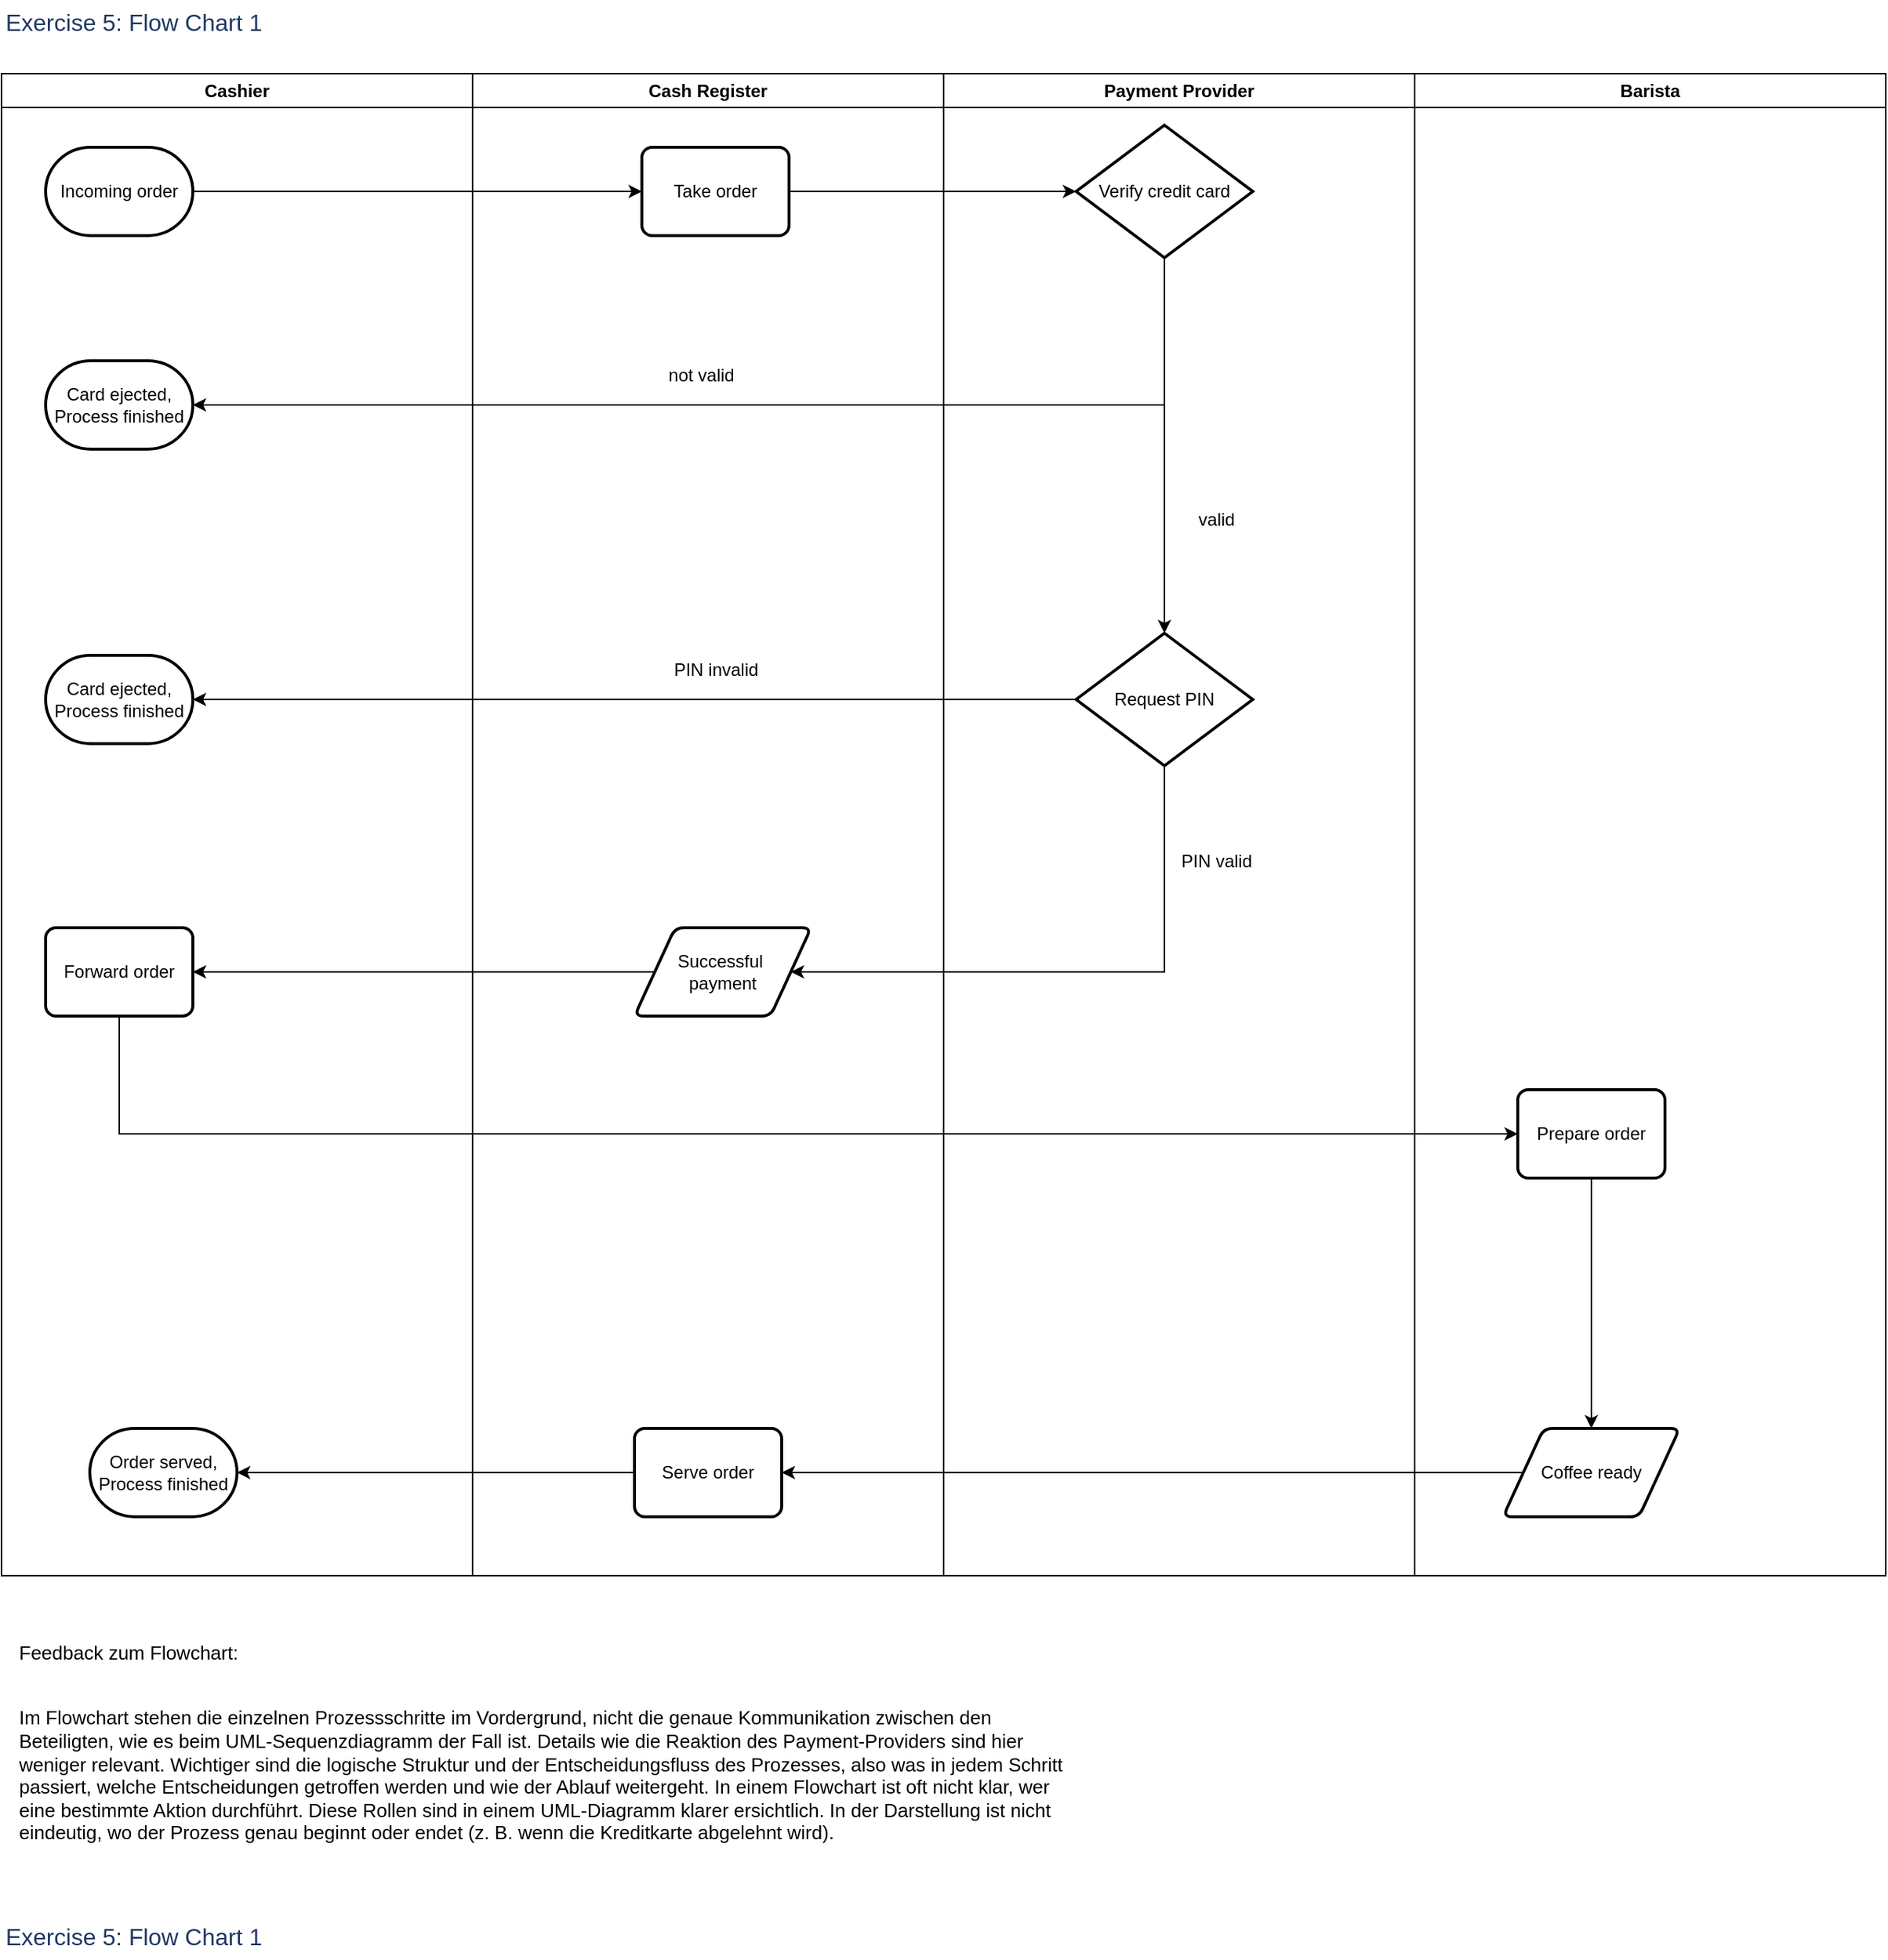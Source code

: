 <mxfile version="27.0.2">
  <diagram id="6a731a19-8d31-9384-78a2-239565b7b9f0" name="Page-1">
    <mxGraphModel dx="1148" dy="689" grid="1" gridSize="10" guides="1" tooltips="1" connect="1" arrows="1" fold="1" page="1" pageScale="1" pageWidth="1169" pageHeight="827" background="none" math="0" shadow="0">
      <root>
        <mxCell id="0" />
        <mxCell id="1" parent="0" />
        <mxCell id="QMoyi2XgnDFTkMKc4ycw-55" value="Cashier" style="swimlane;whiteSpace=wrap;html=1;" parent="1" vertex="1">
          <mxGeometry x="50" y="70" width="320" height="1020" as="geometry" />
        </mxCell>
        <mxCell id="v3eB7rThs6Ld6x55L0U5-2" value="Incoming order" style="strokeWidth=2;html=1;shape=mxgraph.flowchart.terminator;whiteSpace=wrap;" parent="QMoyi2XgnDFTkMKc4ycw-55" vertex="1">
          <mxGeometry x="30" y="50" width="100" height="60" as="geometry" />
        </mxCell>
        <mxCell id="4QQTCDZb-o6krKUZrpmz-16" value="Card ejected, Process finished" style="strokeWidth=2;html=1;shape=mxgraph.flowchart.terminator;whiteSpace=wrap;" vertex="1" parent="QMoyi2XgnDFTkMKc4ycw-55">
          <mxGeometry x="30" y="195" width="100" height="60" as="geometry" />
        </mxCell>
        <mxCell id="4QQTCDZb-o6krKUZrpmz-17" value="Card ejected, Process finished" style="strokeWidth=2;html=1;shape=mxgraph.flowchart.terminator;whiteSpace=wrap;" vertex="1" parent="QMoyi2XgnDFTkMKc4ycw-55">
          <mxGeometry x="30" y="395" width="100" height="60" as="geometry" />
        </mxCell>
        <mxCell id="4QQTCDZb-o6krKUZrpmz-18" value="Order served, Process finished" style="strokeWidth=2;html=1;shape=mxgraph.flowchart.terminator;whiteSpace=wrap;" vertex="1" parent="QMoyi2XgnDFTkMKc4ycw-55">
          <mxGeometry x="60" y="920" width="100" height="60" as="geometry" />
        </mxCell>
        <mxCell id="4QQTCDZb-o6krKUZrpmz-20" value="Forward order" style="rounded=1;whiteSpace=wrap;html=1;absoluteArcSize=1;arcSize=14;strokeWidth=2;" vertex="1" parent="QMoyi2XgnDFTkMKc4ycw-55">
          <mxGeometry x="30" y="580" width="100" height="60" as="geometry" />
        </mxCell>
        <mxCell id="QMoyi2XgnDFTkMKc4ycw-56" value="Cash Register" style="swimlane;whiteSpace=wrap;html=1;" parent="1" vertex="1">
          <mxGeometry x="370" y="70" width="320" height="1020" as="geometry" />
        </mxCell>
        <mxCell id="v3eB7rThs6Ld6x55L0U5-4" value="Take order" style="rounded=1;whiteSpace=wrap;html=1;absoluteArcSize=1;arcSize=14;strokeWidth=2;" parent="QMoyi2XgnDFTkMKc4ycw-56" vertex="1">
          <mxGeometry x="115" y="50" width="100" height="60" as="geometry" />
        </mxCell>
        <mxCell id="4QQTCDZb-o6krKUZrpmz-3" value="not valid" style="text;html=1;align=center;verticalAlign=middle;resizable=0;points=[];autosize=1;strokeColor=none;fillColor=none;" vertex="1" parent="QMoyi2XgnDFTkMKc4ycw-56">
          <mxGeometry x="120" y="190" width="70" height="30" as="geometry" />
        </mxCell>
        <mxCell id="4QQTCDZb-o6krKUZrpmz-8" value="PIN invalid" style="text;html=1;align=center;verticalAlign=middle;resizable=0;points=[];autosize=1;strokeColor=none;fillColor=none;" vertex="1" parent="QMoyi2XgnDFTkMKc4ycw-56">
          <mxGeometry x="125" y="390" width="80" height="30" as="geometry" />
        </mxCell>
        <mxCell id="4QQTCDZb-o6krKUZrpmz-19" value="Successful&amp;nbsp;&lt;div&gt;payment&lt;/div&gt;" style="shape=parallelogram;html=1;strokeWidth=2;perimeter=parallelogramPerimeter;whiteSpace=wrap;rounded=1;arcSize=12;size=0.23;" vertex="1" parent="QMoyi2XgnDFTkMKc4ycw-56">
          <mxGeometry x="110" y="580" width="120" height="60" as="geometry" />
        </mxCell>
        <mxCell id="v3eB7rThs6Ld6x55L0U5-7" value="Serve order" style="rounded=1;whiteSpace=wrap;html=1;absoluteArcSize=1;arcSize=14;strokeWidth=2;" parent="QMoyi2XgnDFTkMKc4ycw-56" vertex="1">
          <mxGeometry x="110" y="920" width="100" height="60" as="geometry" />
        </mxCell>
        <mxCell id="QMoyi2XgnDFTkMKc4ycw-57" value="Payment Provider" style="swimlane;whiteSpace=wrap;html=1;" parent="1" vertex="1">
          <mxGeometry x="690" y="70" width="320" height="1020" as="geometry" />
        </mxCell>
        <mxCell id="v3eB7rThs6Ld6x55L0U5-5" value="Verify credit card" style="strokeWidth=2;html=1;shape=mxgraph.flowchart.decision;whiteSpace=wrap;" parent="QMoyi2XgnDFTkMKc4ycw-57" vertex="1">
          <mxGeometry x="90" y="35" width="120" height="90" as="geometry" />
        </mxCell>
        <mxCell id="4QQTCDZb-o6krKUZrpmz-6" value="Request PIN" style="strokeWidth=2;html=1;shape=mxgraph.flowchart.decision;whiteSpace=wrap;" vertex="1" parent="QMoyi2XgnDFTkMKc4ycw-57">
          <mxGeometry x="90" y="380" width="120" height="90" as="geometry" />
        </mxCell>
        <mxCell id="4QQTCDZb-o6krKUZrpmz-4" value="valid" style="text;html=1;align=center;verticalAlign=middle;resizable=0;points=[];autosize=1;strokeColor=none;fillColor=none;" vertex="1" parent="QMoyi2XgnDFTkMKc4ycw-57">
          <mxGeometry x="160" y="288" width="50" height="30" as="geometry" />
        </mxCell>
        <mxCell id="4QQTCDZb-o6krKUZrpmz-27" style="edgeStyle=orthogonalEdgeStyle;rounded=0;orthogonalLoop=1;jettySize=auto;html=1;entryX=0.5;entryY=0;entryDx=0;entryDy=0;entryPerimeter=0;" edge="1" parent="QMoyi2XgnDFTkMKc4ycw-57" source="v3eB7rThs6Ld6x55L0U5-5" target="4QQTCDZb-o6krKUZrpmz-6">
          <mxGeometry relative="1" as="geometry" />
        </mxCell>
        <mxCell id="4QQTCDZb-o6krKUZrpmz-11" value="PIN valid" style="text;html=1;align=center;verticalAlign=middle;resizable=0;points=[];autosize=1;strokeColor=none;fillColor=none;" vertex="1" parent="QMoyi2XgnDFTkMKc4ycw-57">
          <mxGeometry x="150" y="520" width="70" height="30" as="geometry" />
        </mxCell>
        <mxCell id="QMoyi2XgnDFTkMKc4ycw-58" value="Barista" style="swimlane;whiteSpace=wrap;html=1;" parent="1" vertex="1">
          <mxGeometry x="1010" y="70" width="320" height="1020" as="geometry" />
        </mxCell>
        <mxCell id="v3eB7rThs6Ld6x55L0U5-6" value="Coffee ready" style="shape=parallelogram;html=1;strokeWidth=2;perimeter=parallelogramPerimeter;whiteSpace=wrap;rounded=1;arcSize=12;size=0.23;" parent="QMoyi2XgnDFTkMKc4ycw-58" vertex="1">
          <mxGeometry x="60" y="920" width="120" height="60" as="geometry" />
        </mxCell>
        <mxCell id="4QQTCDZb-o6krKUZrpmz-32" style="edgeStyle=orthogonalEdgeStyle;rounded=0;orthogonalLoop=1;jettySize=auto;html=1;exitX=0.5;exitY=1;exitDx=0;exitDy=0;entryX=0.5;entryY=0;entryDx=0;entryDy=0;" edge="1" parent="QMoyi2XgnDFTkMKc4ycw-58" source="4QQTCDZb-o6krKUZrpmz-22" target="v3eB7rThs6Ld6x55L0U5-6">
          <mxGeometry relative="1" as="geometry" />
        </mxCell>
        <mxCell id="4QQTCDZb-o6krKUZrpmz-22" value="Prepare order" style="rounded=1;whiteSpace=wrap;html=1;absoluteArcSize=1;arcSize=14;strokeWidth=2;" vertex="1" parent="QMoyi2XgnDFTkMKc4ycw-58">
          <mxGeometry x="70" y="690" width="100" height="60" as="geometry" />
        </mxCell>
        <mxCell id="4QQTCDZb-o6krKUZrpmz-15" style="edgeStyle=orthogonalEdgeStyle;rounded=0;orthogonalLoop=1;jettySize=auto;html=1;entryX=1;entryY=0.5;entryDx=0;entryDy=0;entryPerimeter=0;" edge="1" parent="1" source="4QQTCDZb-o6krKUZrpmz-6" target="4QQTCDZb-o6krKUZrpmz-17">
          <mxGeometry relative="1" as="geometry">
            <mxPoint x="600" y="495" as="targetPoint" />
          </mxGeometry>
        </mxCell>
        <mxCell id="4QQTCDZb-o6krKUZrpmz-23" style="edgeStyle=orthogonalEdgeStyle;rounded=0;orthogonalLoop=1;jettySize=auto;html=1;" edge="1" parent="1" source="v3eB7rThs6Ld6x55L0U5-2" target="v3eB7rThs6Ld6x55L0U5-4">
          <mxGeometry relative="1" as="geometry" />
        </mxCell>
        <mxCell id="4QQTCDZb-o6krKUZrpmz-26" style="edgeStyle=orthogonalEdgeStyle;rounded=0;orthogonalLoop=1;jettySize=auto;html=1;exitX=1;exitY=0.5;exitDx=0;exitDy=0;entryX=0;entryY=0.5;entryDx=0;entryDy=0;entryPerimeter=0;" edge="1" parent="1" source="v3eB7rThs6Ld6x55L0U5-4" target="v3eB7rThs6Ld6x55L0U5-5">
          <mxGeometry relative="1" as="geometry" />
        </mxCell>
        <mxCell id="4QQTCDZb-o6krKUZrpmz-28" style="edgeStyle=orthogonalEdgeStyle;rounded=0;orthogonalLoop=1;jettySize=auto;html=1;exitX=0.5;exitY=1;exitDx=0;exitDy=0;exitPerimeter=0;entryX=1;entryY=0.5;entryDx=0;entryDy=0;entryPerimeter=0;" edge="1" parent="1" source="v3eB7rThs6Ld6x55L0U5-5" target="4QQTCDZb-o6krKUZrpmz-16">
          <mxGeometry relative="1" as="geometry">
            <mxPoint x="220" y="310" as="targetPoint" />
          </mxGeometry>
        </mxCell>
        <mxCell id="4QQTCDZb-o6krKUZrpmz-29" style="edgeStyle=orthogonalEdgeStyle;rounded=0;orthogonalLoop=1;jettySize=auto;html=1;exitX=0.5;exitY=1;exitDx=0;exitDy=0;exitPerimeter=0;entryX=1;entryY=0.5;entryDx=0;entryDy=0;" edge="1" parent="1" source="4QQTCDZb-o6krKUZrpmz-6" target="4QQTCDZb-o6krKUZrpmz-19">
          <mxGeometry relative="1" as="geometry">
            <Array as="points">
              <mxPoint x="840" y="680" />
            </Array>
          </mxGeometry>
        </mxCell>
        <mxCell id="4QQTCDZb-o6krKUZrpmz-30" style="edgeStyle=orthogonalEdgeStyle;rounded=0;orthogonalLoop=1;jettySize=auto;html=1;" edge="1" parent="1" source="4QQTCDZb-o6krKUZrpmz-19" target="4QQTCDZb-o6krKUZrpmz-20">
          <mxGeometry relative="1" as="geometry" />
        </mxCell>
        <mxCell id="4QQTCDZb-o6krKUZrpmz-31" style="edgeStyle=orthogonalEdgeStyle;rounded=0;orthogonalLoop=1;jettySize=auto;html=1;exitX=0.5;exitY=1;exitDx=0;exitDy=0;entryX=0;entryY=0.5;entryDx=0;entryDy=0;" edge="1" parent="1" source="4QQTCDZb-o6krKUZrpmz-20" target="4QQTCDZb-o6krKUZrpmz-22">
          <mxGeometry relative="1" as="geometry">
            <mxPoint x="870" y="810" as="targetPoint" />
          </mxGeometry>
        </mxCell>
        <mxCell id="4QQTCDZb-o6krKUZrpmz-33" style="edgeStyle=orthogonalEdgeStyle;rounded=0;orthogonalLoop=1;jettySize=auto;html=1;" edge="1" parent="1" source="v3eB7rThs6Ld6x55L0U5-6" target="v3eB7rThs6Ld6x55L0U5-7">
          <mxGeometry relative="1" as="geometry" />
        </mxCell>
        <mxCell id="4QQTCDZb-o6krKUZrpmz-34" style="edgeStyle=orthogonalEdgeStyle;rounded=0;orthogonalLoop=1;jettySize=auto;html=1;entryX=1;entryY=0.5;entryDx=0;entryDy=0;entryPerimeter=0;" edge="1" parent="1" source="v3eB7rThs6Ld6x55L0U5-7" target="4QQTCDZb-o6krKUZrpmz-18">
          <mxGeometry relative="1" as="geometry" />
        </mxCell>
        <mxCell id="4QQTCDZb-o6krKUZrpmz-35" value="&lt;span style=&quot;text-align: start;&quot; id=&quot;docs-internal-guid-c35cb56e-7fff-977a-4dba-418032188825&quot;&gt;&lt;span style=&quot;font-size: 12pt; font-family: Calibri, sans-serif; color: rgb(31, 56, 99); font-variant-ligatures: normal; font-variant-alternates: normal; font-variant-numeric: normal; font-variant-east-asian: normal; font-variant-position: normal; vertical-align: baseline; white-space: pre-wrap;&quot;&gt;Exercise 5: Flow Chart 1&lt;/span&gt;&lt;/span&gt;" style="text;html=1;align=center;verticalAlign=middle;whiteSpace=wrap;rounded=0;" vertex="1" parent="1">
          <mxGeometry x="50" y="20" width="180" height="30" as="geometry" />
        </mxCell>
        <mxCell id="4QQTCDZb-o6krKUZrpmz-36" value="Feedback zum Flowchart:&amp;nbsp;&lt;div&gt;&lt;br&gt;&lt;/div&gt;&lt;div&gt;&lt;p style=&quot;&quot;&gt;Im Flowchart stehen die einzelnen Prozessschritte im Vordergrund, nicht die genaue Kommunikation zwischen den Beteiligten, wie es beim UML-Sequenzdiagramm der Fall ist. Details wie die Reaktion des Payment-Providers sind hier weniger relevant. Wichtiger sind die logische Struktur und der Entscheidungsfluss des Prozesses, also was in jedem Schritt passiert, welche Entscheidungen getroffen werden und wie der Ablauf weitergeht. In einem Flowchart ist oft nicht klar, wer eine bestimmte Aktion durchführt. Diese Rollen sind in einem UML-Diagramm klarer ersichtlich. In der Darstellung ist nicht eindeutig, wo der Prozess genau beginnt oder endet (z. B. wenn die Kreditkarte abgelehnt wird).&lt;/p&gt;&lt;/div&gt;" style="text;html=1;align=left;verticalAlign=middle;whiteSpace=wrap;rounded=0;fontSize=13;" vertex="1" parent="1">
          <mxGeometry x="60" y="1130" width="720" height="160" as="geometry" />
        </mxCell>
        <mxCell id="4QQTCDZb-o6krKUZrpmz-37" value="&lt;span style=&quot;text-align: start;&quot; id=&quot;docs-internal-guid-c35cb56e-7fff-977a-4dba-418032188825&quot;&gt;&lt;span style=&quot;font-size: 12pt; font-family: Calibri, sans-serif; color: rgb(31, 56, 99); font-variant-ligatures: normal; font-variant-alternates: normal; font-variant-numeric: normal; font-variant-east-asian: normal; font-variant-position: normal; vertical-align: baseline; white-space: pre-wrap;&quot;&gt;Exercise 5: Flow Chart 1&lt;/span&gt;&lt;/span&gt;" style="text;html=1;align=center;verticalAlign=middle;whiteSpace=wrap;rounded=0;" vertex="1" parent="1">
          <mxGeometry x="50" y="1320" width="180" height="30" as="geometry" />
        </mxCell>
      </root>
    </mxGraphModel>
  </diagram>
</mxfile>
